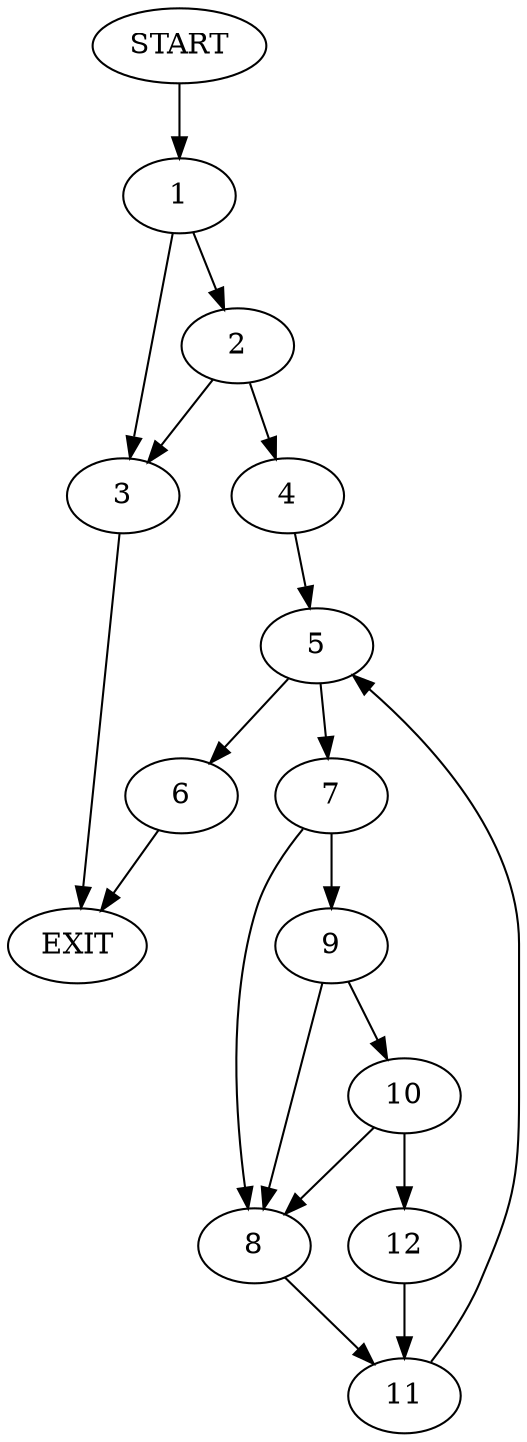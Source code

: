 digraph {
0 [label="START"]
13 [label="EXIT"]
0 -> 1
1 -> 2
1 -> 3
2 -> 4
2 -> 3
3 -> 13
4 -> 5
5 -> 6
5 -> 7
6 -> 13
7 -> 8
7 -> 9
9 -> 10
9 -> 8
8 -> 11
10 -> 8
10 -> 12
12 -> 11
11 -> 5
}
